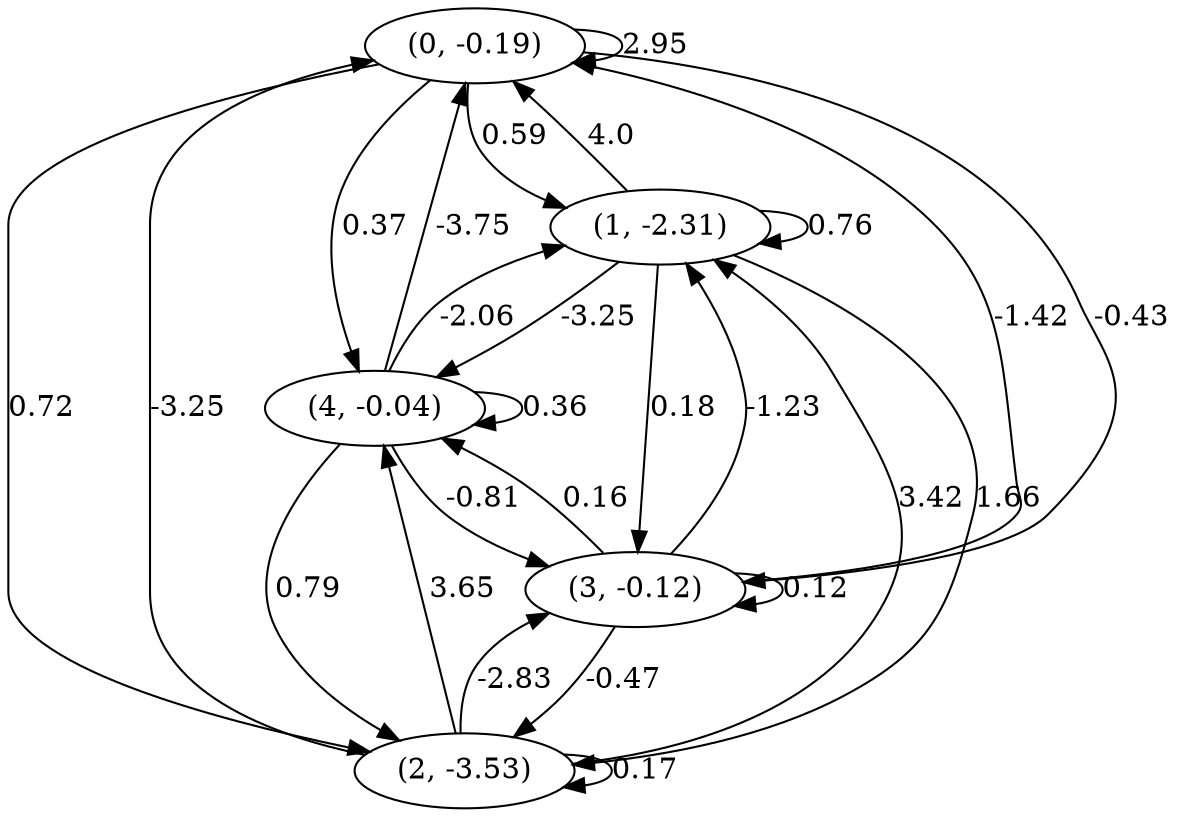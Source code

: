 digraph {
    0 [ label = "(0, -0.19)" ]
    1 [ label = "(1, -2.31)" ]
    2 [ label = "(2, -3.53)" ]
    3 [ label = "(3, -0.12)" ]
    4 [ label = "(4, -0.04)" ]
    0 -> 0 [ label = "2.95" ]
    1 -> 1 [ label = "0.76" ]
    2 -> 2 [ label = "0.17" ]
    3 -> 3 [ label = "0.12" ]
    4 -> 4 [ label = "0.36" ]
    1 -> 0 [ label = "4.0" ]
    2 -> 0 [ label = "-3.25" ]
    3 -> 0 [ label = "-1.42" ]
    4 -> 0 [ label = "-3.75" ]
    0 -> 1 [ label = "0.59" ]
    2 -> 1 [ label = "3.42" ]
    3 -> 1 [ label = "-1.23" ]
    4 -> 1 [ label = "-2.06" ]
    0 -> 2 [ label = "0.72" ]
    1 -> 2 [ label = "1.66" ]
    3 -> 2 [ label = "-0.47" ]
    4 -> 2 [ label = "0.79" ]
    0 -> 3 [ label = "-0.43" ]
    1 -> 3 [ label = "0.18" ]
    2 -> 3 [ label = "-2.83" ]
    4 -> 3 [ label = "-0.81" ]
    0 -> 4 [ label = "0.37" ]
    1 -> 4 [ label = "-3.25" ]
    2 -> 4 [ label = "3.65" ]
    3 -> 4 [ label = "0.16" ]
}

